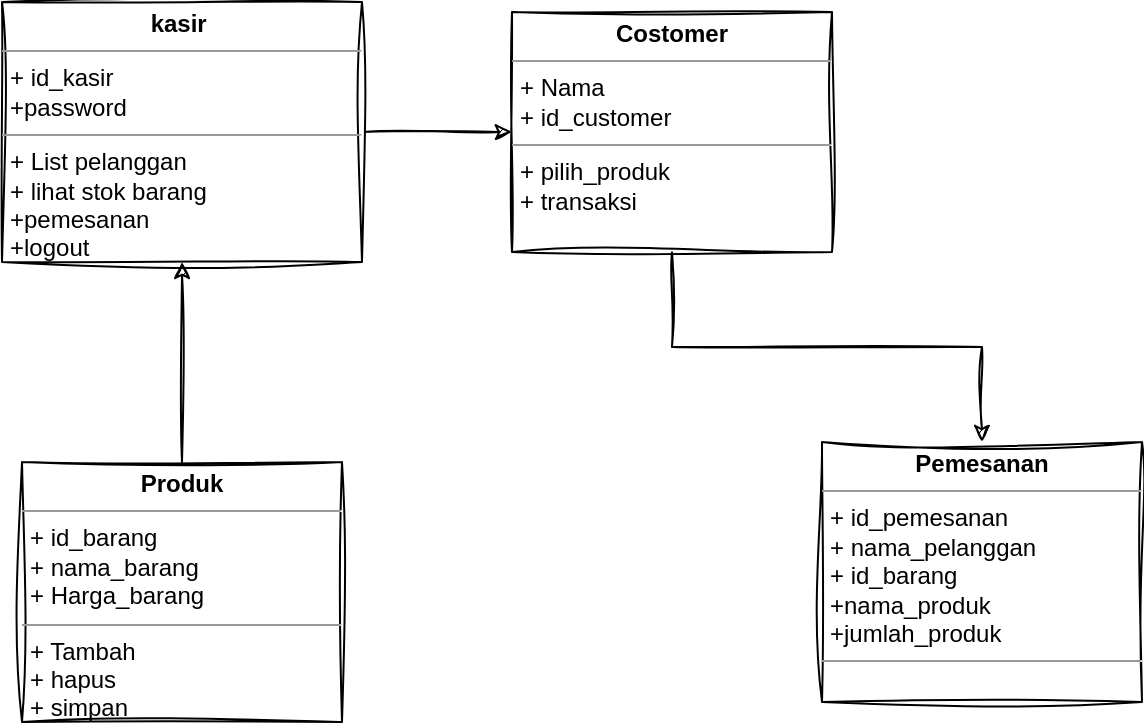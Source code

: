 <mxfile version="21.2.8" type="device">
  <diagram name="Page-1" id="FZpHNiPnvLcw-UaoE06q">
    <mxGraphModel dx="864" dy="508" grid="1" gridSize="10" guides="1" tooltips="1" connect="1" arrows="1" fold="1" page="1" pageScale="1" pageWidth="850" pageHeight="1100" math="0" shadow="0">
      <root>
        <mxCell id="0" />
        <mxCell id="1" parent="0" />
        <mxCell id="QeS5gtlu2kKCNOovbIw4-8" value="" style="edgeStyle=orthogonalEdgeStyle;rounded=0;sketch=1;hachureGap=4;jiggle=2;curveFitting=1;orthogonalLoop=1;jettySize=auto;html=1;fontFamily=Architects Daughter;fontSource=https%3A%2F%2Ffonts.googleapis.com%2Fcss%3Ffamily%3DArchitects%2BDaughter;fontSize=16;" edge="1" parent="1" source="QeS5gtlu2kKCNOovbIw4-2" target="QeS5gtlu2kKCNOovbIw4-4">
          <mxGeometry relative="1" as="geometry" />
        </mxCell>
        <mxCell id="QeS5gtlu2kKCNOovbIw4-2" value="&lt;p style=&quot;margin:0px;margin-top:4px;text-align:center;&quot;&gt;&lt;b&gt;kasir&amp;nbsp;&lt;/b&gt;&lt;/p&gt;&lt;hr size=&quot;1&quot;&gt;&lt;p style=&quot;margin:0px;margin-left:4px;&quot;&gt;+ id_kasir&lt;/p&gt;&lt;p style=&quot;margin:0px;margin-left:4px;&quot;&gt;+password&lt;/p&gt;&lt;hr size=&quot;1&quot;&gt;&lt;p style=&quot;margin:0px;margin-left:4px;&quot;&gt;+ List pelanggan&lt;/p&gt;&lt;p style=&quot;margin:0px;margin-left:4px;&quot;&gt;+ lihat stok barang&lt;/p&gt;&lt;p style=&quot;margin:0px;margin-left:4px;&quot;&gt;+pemesanan&lt;/p&gt;&lt;p style=&quot;margin:0px;margin-left:4px;&quot;&gt;+logout&lt;/p&gt;&lt;p style=&quot;margin:0px;margin-left:4px;&quot;&gt;&lt;br&gt;&lt;/p&gt;" style="verticalAlign=top;align=left;overflow=fill;fontSize=12;fontFamily=Helvetica;html=1;whiteSpace=wrap;sketch=1;hachureGap=4;jiggle=2;curveFitting=1;fontSource=https%3A%2F%2Ffonts.googleapis.com%2Fcss%3Ffamily%3DArchitects%2BDaughter;" vertex="1" parent="1">
          <mxGeometry x="90" y="80" width="180" height="130" as="geometry" />
        </mxCell>
        <mxCell id="QeS5gtlu2kKCNOovbIw4-7" value="" style="edgeStyle=orthogonalEdgeStyle;rounded=0;sketch=1;hachureGap=4;jiggle=2;curveFitting=1;orthogonalLoop=1;jettySize=auto;html=1;fontFamily=Architects Daughter;fontSource=https%3A%2F%2Ffonts.googleapis.com%2Fcss%3Ffamily%3DArchitects%2BDaughter;fontSize=16;" edge="1" parent="1" source="QeS5gtlu2kKCNOovbIw4-3" target="QeS5gtlu2kKCNOovbIw4-2">
          <mxGeometry relative="1" as="geometry" />
        </mxCell>
        <mxCell id="QeS5gtlu2kKCNOovbIw4-3" value="&lt;p style=&quot;margin:0px;margin-top:4px;text-align:center;&quot;&gt;&lt;b&gt;Produk&lt;/b&gt;&lt;/p&gt;&lt;hr size=&quot;1&quot;&gt;&lt;p style=&quot;margin:0px;margin-left:4px;&quot;&gt;+ id_barang&lt;/p&gt;&lt;p style=&quot;margin:0px;margin-left:4px;&quot;&gt;+ nama_barang&lt;/p&gt;&lt;p style=&quot;margin:0px;margin-left:4px;&quot;&gt;+ Harga_barang&lt;/p&gt;&lt;hr size=&quot;1&quot;&gt;&lt;p style=&quot;margin:0px;margin-left:4px;&quot;&gt;+ Tambah&lt;/p&gt;&lt;p style=&quot;margin:0px;margin-left:4px;&quot;&gt;+ hapus&lt;/p&gt;&lt;p style=&quot;margin:0px;margin-left:4px;&quot;&gt;+ simpan&lt;/p&gt;" style="verticalAlign=top;align=left;overflow=fill;fontSize=12;fontFamily=Helvetica;html=1;whiteSpace=wrap;sketch=1;hachureGap=4;jiggle=2;curveFitting=1;fontSource=https%3A%2F%2Ffonts.googleapis.com%2Fcss%3Ffamily%3DArchitects%2BDaughter;" vertex="1" parent="1">
          <mxGeometry x="100" y="310" width="160" height="130" as="geometry" />
        </mxCell>
        <mxCell id="QeS5gtlu2kKCNOovbIw4-10" value="" style="edgeStyle=orthogonalEdgeStyle;rounded=0;sketch=1;hachureGap=4;jiggle=2;curveFitting=1;orthogonalLoop=1;jettySize=auto;html=1;fontFamily=Architects Daughter;fontSource=https%3A%2F%2Ffonts.googleapis.com%2Fcss%3Ffamily%3DArchitects%2BDaughter;fontSize=16;" edge="1" parent="1" source="QeS5gtlu2kKCNOovbIw4-4" target="QeS5gtlu2kKCNOovbIw4-6">
          <mxGeometry relative="1" as="geometry" />
        </mxCell>
        <mxCell id="QeS5gtlu2kKCNOovbIw4-4" value="&lt;p style=&quot;margin:0px;margin-top:4px;text-align:center;&quot;&gt;&lt;b&gt;Costomer&lt;/b&gt;&lt;/p&gt;&lt;hr size=&quot;1&quot;&gt;&lt;p style=&quot;margin:0px;margin-left:4px;&quot;&gt;+ Nama&lt;/p&gt;&lt;p style=&quot;margin:0px;margin-left:4px;&quot;&gt;+ id_customer&lt;/p&gt;&lt;hr size=&quot;1&quot;&gt;&lt;p style=&quot;margin:0px;margin-left:4px;&quot;&gt;+ pilih_produk&lt;/p&gt;&lt;p style=&quot;margin:0px;margin-left:4px;&quot;&gt;+ transaksi&lt;/p&gt;" style="verticalAlign=top;align=left;overflow=fill;fontSize=12;fontFamily=Helvetica;html=1;whiteSpace=wrap;sketch=1;hachureGap=4;jiggle=2;curveFitting=1;fontSource=https%3A%2F%2Ffonts.googleapis.com%2Fcss%3Ffamily%3DArchitects%2BDaughter;" vertex="1" parent="1">
          <mxGeometry x="345" y="85" width="160" height="120" as="geometry" />
        </mxCell>
        <mxCell id="QeS5gtlu2kKCNOovbIw4-6" value="&lt;p style=&quot;margin:0px;margin-top:4px;text-align:center;&quot;&gt;&lt;b&gt;Pemesanan&lt;/b&gt;&lt;/p&gt;&lt;hr size=&quot;1&quot;&gt;&lt;p style=&quot;margin:0px;margin-left:4px;&quot;&gt;+ id_pemesanan&lt;/p&gt;&lt;p style=&quot;margin:0px;margin-left:4px;&quot;&gt;+ nama_pelanggan&lt;/p&gt;&lt;p style=&quot;margin:0px;margin-left:4px;&quot;&gt;+ id_barang&lt;/p&gt;&lt;p style=&quot;margin:0px;margin-left:4px;&quot;&gt;+nama_produk&lt;/p&gt;&lt;p style=&quot;margin:0px;margin-left:4px;&quot;&gt;+jumlah_produk&lt;/p&gt;&lt;hr size=&quot;1&quot;&gt;&lt;p style=&quot;margin:0px;margin-left:4px;&quot;&gt;&lt;br&gt;&lt;/p&gt;" style="verticalAlign=top;align=left;overflow=fill;fontSize=12;fontFamily=Helvetica;html=1;whiteSpace=wrap;sketch=1;hachureGap=4;jiggle=2;curveFitting=1;fontSource=https%3A%2F%2Ffonts.googleapis.com%2Fcss%3Ffamily%3DArchitects%2BDaughter;" vertex="1" parent="1">
          <mxGeometry x="500" y="300" width="160" height="130" as="geometry" />
        </mxCell>
      </root>
    </mxGraphModel>
  </diagram>
</mxfile>
